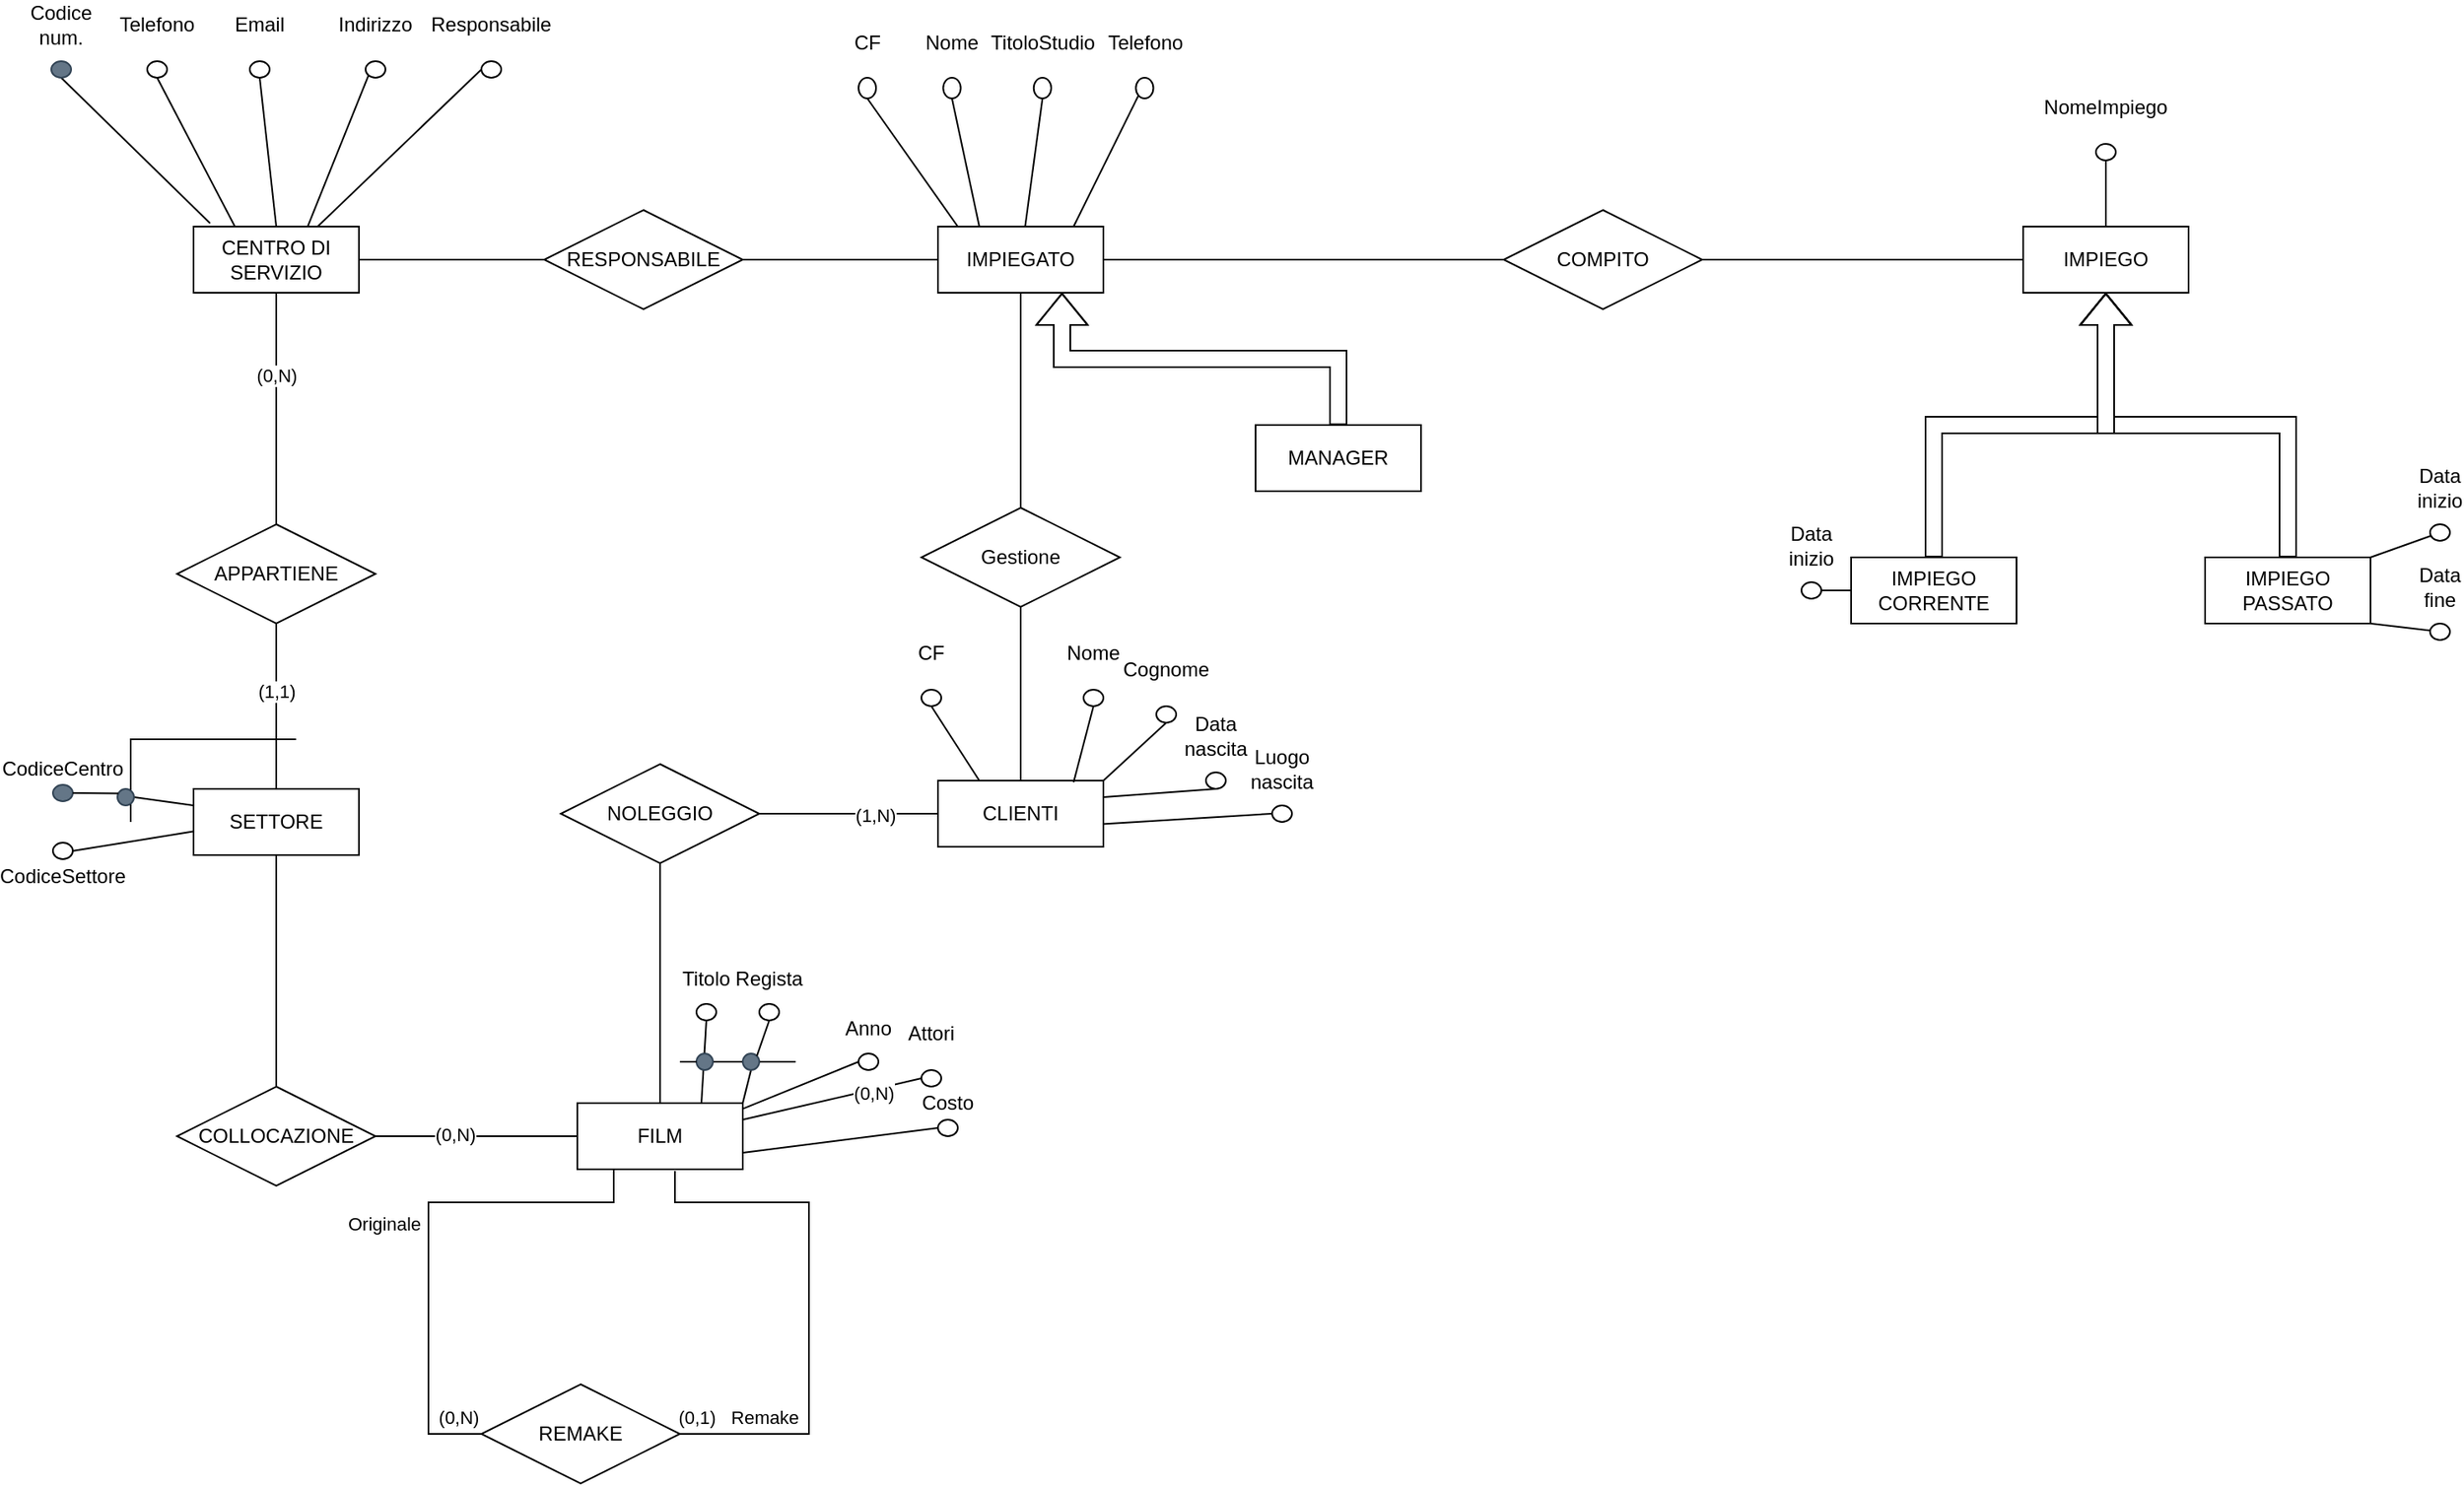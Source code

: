 <mxfile version="15.5.8" type="device"><diagram id="R2lEEEUBdFMjLlhIrx00" name="Page-1"><mxGraphModel dx="1929" dy="1254" grid="1" gridSize="10" guides="1" tooltips="1" connect="1" arrows="1" fold="1" page="1" pageScale="1.5" pageWidth="850" pageHeight="1100" math="0" shadow="0" extFonts="Permanent Marker^https://fonts.googleapis.com/css?family=Permanent+Marker"><root><mxCell id="0"/><mxCell id="1" parent="0"/><mxCell id="a5_FhK5woNszJtKHJAvu-34" style="edgeStyle=orthogonalEdgeStyle;rounded=0;orthogonalLoop=1;jettySize=auto;html=1;exitX=0.5;exitY=1;exitDx=0;exitDy=0;entryX=0.5;entryY=0;entryDx=0;entryDy=0;endArrow=none;endFill=0;sourcePerimeterSpacing=0;strokeWidth=1;" edge="1" parent="1" source="a5_FhK5woNszJtKHJAvu-3" target="a5_FhK5woNszJtKHJAvu-14"><mxGeometry relative="1" as="geometry"/></mxCell><mxCell id="a5_FhK5woNszJtKHJAvu-3" value="IMPIEGATO" style="whiteSpace=wrap;html=1;align=center;" vertex="1" parent="1"><mxGeometry x="1096" y="480" width="100" height="40" as="geometry"/></mxCell><mxCell id="a5_FhK5woNszJtKHJAvu-53" style="edgeStyle=orthogonalEdgeStyle;rounded=0;sketch=0;orthogonalLoop=1;jettySize=auto;html=1;shadow=0;endArrow=none;endFill=0;sourcePerimeterSpacing=0;strokeWidth=1;" edge="1" parent="1" source="a5_FhK5woNszJtKHJAvu-4" target="a5_FhK5woNszJtKHJAvu-52"><mxGeometry relative="1" as="geometry"/></mxCell><mxCell id="a5_FhK5woNszJtKHJAvu-191" value="(1,1)" style="edgeLabel;html=1;align=center;verticalAlign=middle;resizable=0;points=[];labelBackgroundColor=default;" vertex="1" connectable="0" parent="a5_FhK5woNszJtKHJAvu-53"><mxGeometry x="-0.767" relative="1" as="geometry"><mxPoint y="-48" as="offset"/></mxGeometry></mxCell><mxCell id="a5_FhK5woNszJtKHJAvu-71" style="edgeStyle=orthogonalEdgeStyle;rounded=0;sketch=0;orthogonalLoop=1;jettySize=auto;html=1;shadow=0;endArrow=none;endFill=0;sourcePerimeterSpacing=0;strokeWidth=1;" edge="1" parent="1" source="a5_FhK5woNszJtKHJAvu-4" target="a5_FhK5woNszJtKHJAvu-36"><mxGeometry relative="1" as="geometry"/></mxCell><mxCell id="a5_FhK5woNszJtKHJAvu-4" value="SETTORE" style="whiteSpace=wrap;html=1;align=center;" vertex="1" parent="1"><mxGeometry x="646" y="820" width="100" height="40" as="geometry"/></mxCell><mxCell id="a5_FhK5woNszJtKHJAvu-48" style="edgeStyle=orthogonalEdgeStyle;sketch=0;orthogonalLoop=1;jettySize=auto;html=1;shadow=0;endArrow=none;endFill=0;sourcePerimeterSpacing=0;strokeWidth=1;rounded=0;" edge="1" parent="1" source="a5_FhK5woNszJtKHJAvu-5" target="a5_FhK5woNszJtKHJAvu-47"><mxGeometry relative="1" as="geometry"/></mxCell><mxCell id="a5_FhK5woNszJtKHJAvu-196" value="(1,N)" style="edgeLabel;html=1;align=center;verticalAlign=middle;resizable=0;points=[];" vertex="1" connectable="0" parent="a5_FhK5woNszJtKHJAvu-48"><mxGeometry x="-0.296" y="1" relative="1" as="geometry"><mxPoint as="offset"/></mxGeometry></mxCell><mxCell id="a5_FhK5woNszJtKHJAvu-5" value="CLIENTI" style="whiteSpace=wrap;html=1;align=center;" vertex="1" parent="1"><mxGeometry x="1096" y="815" width="100" height="40" as="geometry"/></mxCell><mxCell id="a5_FhK5woNszJtKHJAvu-6" value="CENTRO DI SERVIZIO" style="whiteSpace=wrap;html=1;align=center;" vertex="1" parent="1"><mxGeometry x="646" y="480" width="100" height="40" as="geometry"/></mxCell><mxCell id="a5_FhK5woNszJtKHJAvu-181" style="edgeStyle=orthogonalEdgeStyle;rounded=0;sketch=0;orthogonalLoop=1;jettySize=auto;html=1;exitX=0.25;exitY=1;exitDx=0;exitDy=0;entryX=0;entryY=0.5;entryDx=0;entryDy=0;shadow=0;endArrow=none;endFill=0;sourcePerimeterSpacing=0;strokeWidth=1;" edge="1" parent="1" source="a5_FhK5woNszJtKHJAvu-7" target="a5_FhK5woNszJtKHJAvu-180"><mxGeometry relative="1" as="geometry"><Array as="points"><mxPoint x="900" y="1050"/><mxPoint x="900" y="1070"/><mxPoint x="788" y="1070"/><mxPoint x="788" y="1210"/></Array></mxGeometry></mxCell><mxCell id="a5_FhK5woNszJtKHJAvu-186" value="(0,N)" style="edgeLabel;html=1;align=center;verticalAlign=middle;resizable=0;points=[];" vertex="1" connectable="0" parent="a5_FhK5woNszJtKHJAvu-181"><mxGeometry x="0.805" y="-1" relative="1" as="geometry"><mxPoint x="16" y="-11" as="offset"/></mxGeometry></mxCell><mxCell id="a5_FhK5woNszJtKHJAvu-7" value="FILM" style="whiteSpace=wrap;html=1;align=center;" vertex="1" parent="1"><mxGeometry x="878" y="1010" width="100" height="40" as="geometry"/></mxCell><mxCell id="a5_FhK5woNszJtKHJAvu-9" value="RESPONSABILE" style="shape=rhombus;perimeter=rhombusPerimeter;whiteSpace=wrap;html=1;align=center;" vertex="1" parent="1"><mxGeometry x="858" y="470" width="120" height="60" as="geometry"/></mxCell><mxCell id="a5_FhK5woNszJtKHJAvu-66" style="edgeStyle=orthogonalEdgeStyle;rounded=0;sketch=0;orthogonalLoop=1;jettySize=auto;html=1;entryX=0.5;entryY=0;entryDx=0;entryDy=0;shadow=0;endArrow=none;endFill=0;sourcePerimeterSpacing=0;strokeWidth=1;" edge="1" parent="1" source="a5_FhK5woNszJtKHJAvu-14" target="a5_FhK5woNszJtKHJAvu-5"><mxGeometry relative="1" as="geometry"/></mxCell><mxCell id="a5_FhK5woNszJtKHJAvu-14" value="&lt;div&gt;Gestione&lt;/div&gt;" style="shape=rhombus;perimeter=rhombusPerimeter;whiteSpace=wrap;html=1;align=center;" vertex="1" parent="1"><mxGeometry x="1086" y="650" width="120" height="60" as="geometry"/></mxCell><mxCell id="a5_FhK5woNszJtKHJAvu-28" value="" style="endArrow=none;html=1;rounded=0;sourcePerimeterSpacing=0;strokeWidth=1;exitX=1;exitY=0.5;exitDx=0;exitDy=0;entryX=0;entryY=0.5;entryDx=0;entryDy=0;edgeStyle=orthogonalEdgeStyle;" edge="1" parent="1" source="a5_FhK5woNszJtKHJAvu-6" target="a5_FhK5woNszJtKHJAvu-9"><mxGeometry relative="1" as="geometry"><mxPoint x="756" y="560" as="sourcePoint"/><mxPoint x="916" y="560" as="targetPoint"/></mxGeometry></mxCell><mxCell id="a5_FhK5woNszJtKHJAvu-33" value="" style="endArrow=none;html=1;rounded=0;sourcePerimeterSpacing=0;strokeWidth=1;exitX=1;exitY=0.5;exitDx=0;exitDy=0;entryX=0;entryY=0.5;entryDx=0;entryDy=0;sketch=0;edgeStyle=orthogonalEdgeStyle;" edge="1" parent="1" source="a5_FhK5woNszJtKHJAvu-9" target="a5_FhK5woNszJtKHJAvu-3"><mxGeometry relative="1" as="geometry"><mxPoint x="906" y="550" as="sourcePoint"/><mxPoint x="1066" y="550" as="targetPoint"/></mxGeometry></mxCell><mxCell id="a5_FhK5woNszJtKHJAvu-69" style="edgeStyle=orthogonalEdgeStyle;rounded=0;sketch=0;orthogonalLoop=1;jettySize=auto;html=1;entryX=0;entryY=0.5;entryDx=0;entryDy=0;shadow=0;endArrow=none;endFill=0;sourcePerimeterSpacing=0;strokeWidth=1;" edge="1" parent="1" source="a5_FhK5woNszJtKHJAvu-36" target="a5_FhK5woNszJtKHJAvu-7"><mxGeometry relative="1" as="geometry"/></mxCell><mxCell id="a5_FhK5woNszJtKHJAvu-229" value="(0,N)" style="edgeLabel;html=1;align=center;verticalAlign=middle;resizable=0;points=[];fontColor=#000000;" vertex="1" connectable="0" parent="a5_FhK5woNszJtKHJAvu-69"><mxGeometry x="-0.2" y="1" relative="1" as="geometry"><mxPoint x="-1" as="offset"/></mxGeometry></mxCell><mxCell id="a5_FhK5woNszJtKHJAvu-36" value="COLLOCAZIONE" style="shape=rhombus;perimeter=rhombusPerimeter;whiteSpace=wrap;html=1;align=center;gradientColor=#ffffff;" vertex="1" parent="1"><mxGeometry x="636" y="1000" width="120" height="60" as="geometry"/></mxCell><mxCell id="a5_FhK5woNszJtKHJAvu-45" style="edgeStyle=orthogonalEdgeStyle;sketch=0;orthogonalLoop=1;jettySize=auto;html=1;entryX=0.5;entryY=0;entryDx=0;entryDy=0;shadow=0;endArrow=none;endFill=0;sourcePerimeterSpacing=0;strokeWidth=1;rounded=0;exitX=0.5;exitY=1;exitDx=0;exitDy=0;" edge="1" parent="1" source="a5_FhK5woNszJtKHJAvu-47" target="a5_FhK5woNszJtKHJAvu-7"><mxGeometry relative="1" as="geometry"><mxPoint x="1052" y="1080" as="sourcePoint"/></mxGeometry></mxCell><mxCell id="a5_FhK5woNszJtKHJAvu-47" value="NOLEGGIO" style="shape=rhombus;perimeter=rhombusPerimeter;whiteSpace=wrap;html=1;align=center;gradientColor=#ffffff;" vertex="1" parent="1"><mxGeometry x="868" y="805" width="120" height="60" as="geometry"/></mxCell><mxCell id="a5_FhK5woNszJtKHJAvu-54" style="edgeStyle=orthogonalEdgeStyle;rounded=0;sketch=0;orthogonalLoop=1;jettySize=auto;html=1;entryX=0.5;entryY=1;entryDx=0;entryDy=0;shadow=0;endArrow=none;endFill=0;sourcePerimeterSpacing=0;strokeWidth=1;" edge="1" parent="1" source="a5_FhK5woNszJtKHJAvu-52" target="a5_FhK5woNszJtKHJAvu-6"><mxGeometry relative="1" as="geometry"/></mxCell><mxCell id="a5_FhK5woNszJtKHJAvu-192" value="(0,N)" style="edgeLabel;html=1;align=center;verticalAlign=middle;resizable=0;points=[];" vertex="1" connectable="0" parent="a5_FhK5woNszJtKHJAvu-54"><mxGeometry x="-0.84" y="1" relative="1" as="geometry"><mxPoint x="1" y="-79" as="offset"/></mxGeometry></mxCell><mxCell id="a5_FhK5woNszJtKHJAvu-52" value="APPARTIENE" style="shape=rhombus;perimeter=rhombusPerimeter;whiteSpace=wrap;html=1;align=center;gradientColor=#ffffff;" vertex="1" parent="1"><mxGeometry x="636" y="660" width="120" height="60" as="geometry"/></mxCell><mxCell id="a5_FhK5woNszJtKHJAvu-56" value="IMPIEGO CORRENTE" style="whiteSpace=wrap;html=1;align=center;gradientColor=#ffffff;" vertex="1" parent="1"><mxGeometry x="1648" y="680" width="100" height="40" as="geometry"/></mxCell><mxCell id="a5_FhK5woNszJtKHJAvu-57" value="IMPIEGO PASSATO" style="whiteSpace=wrap;html=1;align=center;gradientColor=#ffffff;" vertex="1" parent="1"><mxGeometry x="1862" y="680" width="100" height="40" as="geometry"/></mxCell><mxCell id="a5_FhK5woNszJtKHJAvu-58" value="" style="shape=flexArrow;endArrow=classic;html=1;rounded=0;shadow=0;sketch=0;sourcePerimeterSpacing=0;strokeWidth=1;entryX=0.5;entryY=1;entryDx=0;entryDy=0;edgeStyle=orthogonalEdgeStyle;exitX=0.5;exitY=0;exitDx=0;exitDy=0;" edge="1" parent="1" source="a5_FhK5woNszJtKHJAvu-56" target="a5_FhK5woNszJtKHJAvu-62"><mxGeometry width="50" height="50" relative="1" as="geometry"><mxPoint x="1706" y="610" as="sourcePoint"/><mxPoint x="1776" y="520" as="targetPoint"/></mxGeometry></mxCell><mxCell id="a5_FhK5woNszJtKHJAvu-60" value="" style="shape=flexArrow;endArrow=classic;html=1;rounded=0;shadow=0;sketch=0;sourcePerimeterSpacing=0;strokeWidth=1;edgeStyle=orthogonalEdgeStyle;exitX=0.5;exitY=0;exitDx=0;exitDy=0;" edge="1" parent="1" source="a5_FhK5woNszJtKHJAvu-57" target="a5_FhK5woNszJtKHJAvu-62"><mxGeometry width="50" height="50" relative="1" as="geometry"><mxPoint x="1878" y="600" as="sourcePoint"/><mxPoint x="1798" y="470" as="targetPoint"/></mxGeometry></mxCell><mxCell id="a5_FhK5woNszJtKHJAvu-62" value="IMPIEGO" style="whiteSpace=wrap;html=1;align=center;gradientColor=#ffffff;" vertex="1" parent="1"><mxGeometry x="1752" y="480" width="100" height="40" as="geometry"/></mxCell><mxCell id="a5_FhK5woNszJtKHJAvu-64" style="edgeStyle=orthogonalEdgeStyle;rounded=0;sketch=0;orthogonalLoop=1;jettySize=auto;html=1;entryX=1;entryY=0.5;entryDx=0;entryDy=0;shadow=0;endArrow=none;endFill=0;sourcePerimeterSpacing=0;strokeWidth=1;exitX=0;exitY=0.5;exitDx=0;exitDy=0;" edge="1" parent="1" source="a5_FhK5woNszJtKHJAvu-63" target="a5_FhK5woNszJtKHJAvu-3"><mxGeometry relative="1" as="geometry"><mxPoint x="1518" y="450" as="sourcePoint"/></mxGeometry></mxCell><mxCell id="a5_FhK5woNszJtKHJAvu-65" style="edgeStyle=orthogonalEdgeStyle;rounded=0;sketch=0;orthogonalLoop=1;jettySize=auto;html=1;entryX=0;entryY=0.5;entryDx=0;entryDy=0;shadow=0;endArrow=none;endFill=0;sourcePerimeterSpacing=0;strokeWidth=1;" edge="1" parent="1" source="a5_FhK5woNszJtKHJAvu-63" target="a5_FhK5woNszJtKHJAvu-62"><mxGeometry relative="1" as="geometry"/></mxCell><mxCell id="a5_FhK5woNszJtKHJAvu-63" value="COMPITO" style="shape=rhombus;perimeter=rhombusPerimeter;whiteSpace=wrap;html=1;align=center;gradientColor=#ffffff;" vertex="1" parent="1"><mxGeometry x="1438" y="470" width="120" height="60" as="geometry"/></mxCell><mxCell id="a5_FhK5woNszJtKHJAvu-73" value="MANAGER" style="whiteSpace=wrap;html=1;align=center;gradientColor=#ffffff;" vertex="1" parent="1"><mxGeometry x="1288" y="600" width="100" height="40" as="geometry"/></mxCell><mxCell id="a5_FhK5woNszJtKHJAvu-74" value="" style="shape=flexArrow;endArrow=classic;html=1;rounded=0;shadow=0;sketch=0;sourcePerimeterSpacing=0;strokeWidth=1;exitX=0.5;exitY=0;exitDx=0;exitDy=0;entryX=0.75;entryY=1;entryDx=0;entryDy=0;edgeStyle=orthogonalEdgeStyle;" edge="1" parent="1" source="a5_FhK5woNszJtKHJAvu-73" target="a5_FhK5woNszJtKHJAvu-3"><mxGeometry width="50" height="50" relative="1" as="geometry"><mxPoint x="1328" y="670" as="sourcePoint"/><mxPoint x="1158" y="720" as="targetPoint"/></mxGeometry></mxCell><mxCell id="a5_FhK5woNszJtKHJAvu-92" style="edgeStyle=none;rounded=0;sketch=0;orthogonalLoop=1;jettySize=auto;html=1;exitX=0.5;exitY=1;exitDx=0;exitDy=0;entryX=0.1;entryY=-0.05;entryDx=0;entryDy=0;entryPerimeter=0;shadow=0;endArrow=none;endFill=0;sourcePerimeterSpacing=0;strokeWidth=1;" edge="1" parent="1" source="a5_FhK5woNszJtKHJAvu-75" target="a5_FhK5woNszJtKHJAvu-6"><mxGeometry relative="1" as="geometry"/></mxCell><mxCell id="a5_FhK5woNszJtKHJAvu-75" value="&lt;div&gt;Codice num.&lt;/div&gt;" style="ellipse;whiteSpace=wrap;html=1;align=center;spacingTop=0;spacingBottom=55;fillColor=#647687;fontColor=#000000;strokeColor=#314354;" vertex="1" parent="1"><mxGeometry x="560" y="380" width="12" height="10" as="geometry"/></mxCell><mxCell id="a5_FhK5woNszJtKHJAvu-91" style="rounded=0;sketch=0;orthogonalLoop=1;jettySize=auto;html=1;exitX=0.5;exitY=1;exitDx=0;exitDy=0;entryX=0.25;entryY=0;entryDx=0;entryDy=0;shadow=0;endArrow=none;endFill=0;sourcePerimeterSpacing=0;strokeWidth=1;" edge="1" parent="1" source="a5_FhK5woNszJtKHJAvu-80" target="a5_FhK5woNszJtKHJAvu-6"><mxGeometry relative="1" as="geometry"/></mxCell><mxCell id="a5_FhK5woNszJtKHJAvu-80" value="&lt;div&gt;Telefono&lt;/div&gt;" style="ellipse;whiteSpace=wrap;html=1;align=center;gradientColor=#ffffff;spacingTop=0;spacingBottom=55;" vertex="1" parent="1"><mxGeometry x="618" y="380" width="12" height="10" as="geometry"/></mxCell><mxCell id="a5_FhK5woNszJtKHJAvu-94" style="edgeStyle=none;rounded=0;sketch=0;orthogonalLoop=1;jettySize=auto;html=1;exitX=0;exitY=1;exitDx=0;exitDy=0;entryX=0.69;entryY=0;entryDx=0;entryDy=0;entryPerimeter=0;shadow=0;endArrow=none;endFill=0;sourcePerimeterSpacing=0;strokeWidth=1;" edge="1" parent="1" source="a5_FhK5woNszJtKHJAvu-81" target="a5_FhK5woNszJtKHJAvu-6"><mxGeometry relative="1" as="geometry"/></mxCell><mxCell id="a5_FhK5woNszJtKHJAvu-81" value="Indirizzo" style="ellipse;whiteSpace=wrap;html=1;align=center;gradientColor=#ffffff;spacingTop=0;spacingBottom=55;" vertex="1" parent="1"><mxGeometry x="750" y="380" width="12" height="10" as="geometry"/></mxCell><mxCell id="a5_FhK5woNszJtKHJAvu-95" style="edgeStyle=none;rounded=0;sketch=0;orthogonalLoop=1;jettySize=auto;html=1;exitX=0;exitY=0.5;exitDx=0;exitDy=0;entryX=0.75;entryY=0;entryDx=0;entryDy=0;shadow=0;endArrow=none;endFill=0;sourcePerimeterSpacing=0;strokeWidth=1;" edge="1" parent="1" source="a5_FhK5woNszJtKHJAvu-82" target="a5_FhK5woNszJtKHJAvu-6"><mxGeometry relative="1" as="geometry"/></mxCell><mxCell id="a5_FhK5woNszJtKHJAvu-82" value="Responsabile" style="ellipse;whiteSpace=wrap;html=1;align=center;gradientColor=#ffffff;spacingTop=0;spacingBottom=55;" vertex="1" parent="1"><mxGeometry x="820" y="380" width="12" height="10" as="geometry"/></mxCell><mxCell id="a5_FhK5woNszJtKHJAvu-93" style="edgeStyle=none;rounded=0;sketch=0;orthogonalLoop=1;jettySize=auto;html=1;exitX=0.5;exitY=1;exitDx=0;exitDy=0;entryX=0.5;entryY=0;entryDx=0;entryDy=0;shadow=0;endArrow=none;endFill=0;sourcePerimeterSpacing=0;strokeWidth=1;" edge="1" parent="1" source="a5_FhK5woNszJtKHJAvu-83" target="a5_FhK5woNszJtKHJAvu-6"><mxGeometry relative="1" as="geometry"/></mxCell><mxCell id="a5_FhK5woNszJtKHJAvu-83" value="&lt;div&gt;Email&lt;/div&gt;" style="ellipse;whiteSpace=wrap;html=1;align=center;gradientColor=#ffffff;spacingTop=0;spacingBottom=55;" vertex="1" parent="1"><mxGeometry x="680" y="380" width="12" height="10" as="geometry"/></mxCell><mxCell id="a5_FhK5woNszJtKHJAvu-126" value="" style="group" vertex="1" connectable="0" parent="1"><mxGeometry x="1048" y="390" width="240" height="190" as="geometry"/></mxCell><mxCell id="a5_FhK5woNszJtKHJAvu-117" value="CF" style="ellipse;whiteSpace=wrap;html=1;align=center;gradientColor=#ffffff;spacingTop=0;spacingBottom=55;" vertex="1" parent="a5_FhK5woNszJtKHJAvu-126"><mxGeometry width="10.588" height="12.5" as="geometry"/></mxCell><mxCell id="a5_FhK5woNszJtKHJAvu-119" value="Nome" style="ellipse;whiteSpace=wrap;html=1;align=center;gradientColor=#ffffff;spacingTop=0;spacingBottom=55;" vertex="1" parent="a5_FhK5woNszJtKHJAvu-126"><mxGeometry x="51.176" width="10.588" height="12.5" as="geometry"/></mxCell><mxCell id="a5_FhK5woNszJtKHJAvu-121" value="Telefono" style="ellipse;whiteSpace=wrap;html=1;align=center;gradientColor=#ffffff;spacingTop=0;spacingBottom=55;" vertex="1" parent="a5_FhK5woNszJtKHJAvu-126"><mxGeometry x="167.647" width="10.588" height="12.5" as="geometry"/></mxCell><mxCell id="a5_FhK5woNszJtKHJAvu-125" value="TitoloStudio" style="ellipse;whiteSpace=wrap;html=1;align=center;gradientColor=#ffffff;spacingTop=0;spacingBottom=55;" vertex="1" parent="a5_FhK5woNszJtKHJAvu-126"><mxGeometry x="105.882" width="10.588" height="12.5" as="geometry"/></mxCell><mxCell id="a5_FhK5woNszJtKHJAvu-116" style="edgeStyle=none;rounded=0;sketch=0;orthogonalLoop=1;jettySize=auto;html=1;exitX=0.5;exitY=1;exitDx=0;exitDy=0;shadow=0;endArrow=none;endFill=0;sourcePerimeterSpacing=0;strokeWidth=1;" edge="1" source="a5_FhK5woNszJtKHJAvu-117" parent="1"><mxGeometry relative="1" as="geometry"><mxPoint x="1108" y="480" as="targetPoint"/></mxGeometry></mxCell><mxCell id="a5_FhK5woNszJtKHJAvu-118" style="rounded=0;sketch=0;orthogonalLoop=1;jettySize=auto;html=1;exitX=0.5;exitY=1;exitDx=0;exitDy=0;shadow=0;endArrow=none;endFill=0;sourcePerimeterSpacing=0;strokeWidth=1;entryX=0.25;entryY=0;entryDx=0;entryDy=0;" edge="1" source="a5_FhK5woNszJtKHJAvu-119" parent="1" target="a5_FhK5woNszJtKHJAvu-3"><mxGeometry relative="1" as="geometry"><mxPoint x="1126" y="490" as="targetPoint"/></mxGeometry></mxCell><mxCell id="a5_FhK5woNszJtKHJAvu-124" style="edgeStyle=none;rounded=0;sketch=0;orthogonalLoop=1;jettySize=auto;html=1;exitX=0.5;exitY=1;exitDx=0;exitDy=0;shadow=0;endArrow=none;endFill=0;sourcePerimeterSpacing=0;strokeWidth=1;" edge="1" source="a5_FhK5woNszJtKHJAvu-125" parent="1" target="a5_FhK5woNszJtKHJAvu-3"><mxGeometry relative="1" as="geometry"><mxPoint x="1148" y="477.5" as="targetPoint"/></mxGeometry></mxCell><mxCell id="a5_FhK5woNszJtKHJAvu-120" style="edgeStyle=none;rounded=0;sketch=0;orthogonalLoop=1;jettySize=auto;html=1;exitX=0;exitY=1;exitDx=0;exitDy=0;shadow=0;endArrow=none;endFill=0;sourcePerimeterSpacing=0;strokeWidth=1;" edge="1" source="a5_FhK5woNszJtKHJAvu-121" parent="1"><mxGeometry relative="1" as="geometry"><mxPoint x="1178" y="480" as="targetPoint"/></mxGeometry></mxCell><mxCell id="a5_FhK5woNszJtKHJAvu-144" style="edgeStyle=none;rounded=0;sketch=0;orthogonalLoop=1;jettySize=auto;html=1;exitX=0.5;exitY=1;exitDx=0;exitDy=0;entryX=0.82;entryY=0.025;entryDx=0;entryDy=0;shadow=0;endArrow=none;endFill=0;sourcePerimeterSpacing=0;strokeWidth=1;entryPerimeter=0;" edge="1" source="a5_FhK5woNszJtKHJAvu-145" parent="1" target="a5_FhK5woNszJtKHJAvu-5"><mxGeometry relative="1" as="geometry"><mxPoint x="1444" y="978" as="targetPoint"/></mxGeometry></mxCell><mxCell id="a5_FhK5woNszJtKHJAvu-145" value="Nome" style="ellipse;whiteSpace=wrap;html=1;align=center;gradientColor=#ffffff;spacingTop=0;spacingBottom=55;" vertex="1" parent="1"><mxGeometry x="1184" y="760" width="12" height="10" as="geometry"/></mxCell><mxCell id="a5_FhK5woNszJtKHJAvu-146" style="rounded=0;sketch=0;orthogonalLoop=1;jettySize=auto;html=1;exitX=0.5;exitY=1;exitDx=0;exitDy=0;entryX=1;entryY=0;entryDx=0;entryDy=0;shadow=0;endArrow=none;endFill=0;sourcePerimeterSpacing=0;strokeWidth=1;" edge="1" source="a5_FhK5woNszJtKHJAvu-147" parent="1" target="a5_FhK5woNszJtKHJAvu-5"><mxGeometry relative="1" as="geometry"><mxPoint x="1459" y="980" as="targetPoint"/></mxGeometry></mxCell><mxCell id="a5_FhK5woNszJtKHJAvu-147" value="Cognome" style="ellipse;whiteSpace=wrap;html=1;align=center;gradientColor=#ffffff;spacingTop=0;spacingBottom=55;" vertex="1" parent="1"><mxGeometry x="1228" y="770" width="12" height="10" as="geometry"/></mxCell><mxCell id="a5_FhK5woNszJtKHJAvu-148" style="edgeStyle=none;rounded=0;sketch=0;orthogonalLoop=1;jettySize=auto;html=1;exitX=0;exitY=0.5;exitDx=0;exitDy=0;entryX=0.996;entryY=0.657;entryDx=0;entryDy=0;shadow=0;endArrow=none;endFill=0;sourcePerimeterSpacing=0;strokeWidth=1;entryPerimeter=0;" edge="1" source="a5_FhK5woNszJtKHJAvu-149" parent="1" target="a5_FhK5woNszJtKHJAvu-5"><mxGeometry relative="1" as="geometry"><mxPoint x="1503" y="980" as="targetPoint"/></mxGeometry></mxCell><mxCell id="a5_FhK5woNszJtKHJAvu-149" value="Luogo nascita" style="ellipse;whiteSpace=wrap;html=1;align=center;gradientColor=#ffffff;spacingTop=0;spacingBottom=55;" vertex="1" parent="1"><mxGeometry x="1298" y="830" width="12" height="10" as="geometry"/></mxCell><mxCell id="a5_FhK5woNszJtKHJAvu-150" style="edgeStyle=none;rounded=0;sketch=0;orthogonalLoop=1;jettySize=auto;html=1;exitX=0.5;exitY=1;exitDx=0;exitDy=0;shadow=0;endArrow=none;endFill=0;sourcePerimeterSpacing=0;strokeWidth=1;entryX=0.25;entryY=0;entryDx=0;entryDy=0;" edge="1" source="a5_FhK5woNszJtKHJAvu-151" parent="1" target="a5_FhK5woNszJtKHJAvu-5"><mxGeometry relative="1" as="geometry"><mxPoint x="1388" y="970" as="targetPoint"/></mxGeometry></mxCell><mxCell id="a5_FhK5woNszJtKHJAvu-151" value="CF" style="ellipse;whiteSpace=wrap;html=1;align=center;gradientColor=#ffffff;spacingTop=0;spacingBottom=55;" vertex="1" parent="1"><mxGeometry x="1086" y="760" width="12" height="10" as="geometry"/></mxCell><mxCell id="a5_FhK5woNszJtKHJAvu-152" style="edgeStyle=none;rounded=0;sketch=0;orthogonalLoop=1;jettySize=auto;html=1;exitX=0.5;exitY=1;exitDx=0;exitDy=0;shadow=0;endArrow=none;endFill=0;sourcePerimeterSpacing=0;strokeWidth=1;entryX=1;entryY=0.25;entryDx=0;entryDy=0;" edge="1" source="a5_FhK5woNszJtKHJAvu-153" parent="1" target="a5_FhK5woNszJtKHJAvu-5"><mxGeometry relative="1" as="geometry"><mxPoint x="1198" y="850" as="targetPoint"/></mxGeometry></mxCell><mxCell id="a5_FhK5woNszJtKHJAvu-153" value="Data nascita" style="ellipse;whiteSpace=wrap;html=1;align=center;gradientColor=#ffffff;spacingTop=0;spacingBottom=55;" vertex="1" parent="1"><mxGeometry x="1258" y="810" width="12" height="10" as="geometry"/></mxCell><mxCell id="a5_FhK5woNszJtKHJAvu-163" style="edgeStyle=none;rounded=0;sketch=0;orthogonalLoop=1;jettySize=auto;html=1;entryX=0;entryY=0.5;entryDx=0;entryDy=0;shadow=0;endArrow=none;endFill=0;sourcePerimeterSpacing=0;strokeWidth=1;exitX=1;exitY=0.5;exitDx=0;exitDy=0;" edge="1" parent="1" source="a5_FhK5woNszJtKHJAvu-158" target="a5_FhK5woNszJtKHJAvu-56"><mxGeometry relative="1" as="geometry"><mxPoint x="1578" y="700" as="sourcePoint"/></mxGeometry></mxCell><mxCell id="a5_FhK5woNszJtKHJAvu-158" value="Data inizio" style="ellipse;whiteSpace=wrap;html=1;align=center;gradientColor=#ffffff;spacingTop=0;spacingBottom=55;" vertex="1" parent="1"><mxGeometry x="1618" y="695" width="12" height="10" as="geometry"/></mxCell><mxCell id="a5_FhK5woNszJtKHJAvu-173" style="edgeStyle=none;rounded=0;sketch=0;orthogonalLoop=1;jettySize=auto;html=1;entryX=1;entryY=1;entryDx=0;entryDy=0;shadow=0;endArrow=none;endFill=0;sourcePerimeterSpacing=0;strokeWidth=1;" edge="1" parent="1" source="a5_FhK5woNszJtKHJAvu-159" target="a5_FhK5woNszJtKHJAvu-57"><mxGeometry relative="1" as="geometry"/></mxCell><mxCell id="a5_FhK5woNszJtKHJAvu-159" value="&lt;div&gt;Data fine&lt;/div&gt;" style="ellipse;whiteSpace=wrap;html=1;align=center;gradientColor=#ffffff;spacingTop=0;spacingBottom=55;" vertex="1" parent="1"><mxGeometry x="1998" y="720" width="12" height="10" as="geometry"/></mxCell><mxCell id="a5_FhK5woNszJtKHJAvu-172" style="edgeStyle=none;rounded=0;sketch=0;orthogonalLoop=1;jettySize=auto;html=1;entryX=1;entryY=0;entryDx=0;entryDy=0;shadow=0;endArrow=none;endFill=0;sourcePerimeterSpacing=0;strokeWidth=1;" edge="1" parent="1" source="a5_FhK5woNszJtKHJAvu-160" target="a5_FhK5woNszJtKHJAvu-57"><mxGeometry relative="1" as="geometry"/></mxCell><mxCell id="a5_FhK5woNszJtKHJAvu-160" value="Data inizio" style="ellipse;whiteSpace=wrap;html=1;align=center;gradientColor=#ffffff;spacingTop=0;spacingBottom=55;" vertex="1" parent="1"><mxGeometry x="1998" y="660" width="12" height="10" as="geometry"/></mxCell><mxCell id="a5_FhK5woNszJtKHJAvu-174" style="edgeStyle=none;rounded=0;sketch=0;orthogonalLoop=1;jettySize=auto;html=1;entryX=0.5;entryY=0;entryDx=0;entryDy=0;shadow=0;endArrow=none;endFill=0;sourcePerimeterSpacing=0;strokeWidth=1;exitX=0.5;exitY=1;exitDx=0;exitDy=0;" edge="1" source="a5_FhK5woNszJtKHJAvu-175" parent="1" target="a5_FhK5woNszJtKHJAvu-62"><mxGeometry relative="1" as="geometry"><mxPoint x="1808" y="425" as="sourcePoint"/><mxPoint x="1878" y="425" as="targetPoint"/></mxGeometry></mxCell><mxCell id="a5_FhK5woNszJtKHJAvu-175" value="NomeImpiego" style="ellipse;whiteSpace=wrap;html=1;align=center;gradientColor=#ffffff;spacingTop=0;spacingBottom=55;" vertex="1" parent="1"><mxGeometry x="1796" y="430" width="12" height="10" as="geometry"/></mxCell><mxCell id="a5_FhK5woNszJtKHJAvu-180" value="REMAKE" style="shape=rhombus;perimeter=rhombusPerimeter;whiteSpace=wrap;html=1;align=center;gradientColor=#ffffff;" vertex="1" parent="1"><mxGeometry x="820" y="1180" width="120" height="60" as="geometry"/></mxCell><mxCell id="a5_FhK5woNszJtKHJAvu-182" style="edgeStyle=orthogonalEdgeStyle;rounded=0;sketch=0;orthogonalLoop=1;jettySize=auto;html=1;exitX=0.59;exitY=1.025;exitDx=0;exitDy=0;entryX=1;entryY=0.5;entryDx=0;entryDy=0;shadow=0;endArrow=none;endFill=0;sourcePerimeterSpacing=0;strokeWidth=1;exitPerimeter=0;" edge="1" parent="1" source="a5_FhK5woNszJtKHJAvu-7" target="a5_FhK5woNszJtKHJAvu-180"><mxGeometry relative="1" as="geometry"><mxPoint x="1038" y="1070" as="sourcePoint"/><mxPoint x="1028" y="1180" as="targetPoint"/><Array as="points"><mxPoint x="937" y="1070"/><mxPoint x="1018" y="1070"/><mxPoint x="1018" y="1210"/></Array></mxGeometry></mxCell><mxCell id="a5_FhK5woNszJtKHJAvu-183" value="&lt;div&gt;Originale&lt;/div&gt;&lt;div&gt;&lt;br&gt;&lt;/div&gt;" style="edgeLabel;html=1;align=center;verticalAlign=middle;resizable=0;points=[];labelBackgroundColor=none;" vertex="1" connectable="0" parent="a5_FhK5woNszJtKHJAvu-182"><mxGeometry x="-0.767" y="-2" relative="1" as="geometry"><mxPoint x="-194" y="18" as="offset"/></mxGeometry></mxCell><mxCell id="a5_FhK5woNszJtKHJAvu-184" value="Remake" style="edgeLabel;html=1;align=center;verticalAlign=middle;resizable=0;points=[];labelBackgroundColor=none;" vertex="1" connectable="0" parent="a5_FhK5woNszJtKHJAvu-182"><mxGeometry x="0.846" y="2" relative="1" as="geometry"><mxPoint x="26" y="-12" as="offset"/></mxGeometry></mxCell><mxCell id="a5_FhK5woNszJtKHJAvu-185" value="(0,1)" style="edgeLabel;html=1;align=center;verticalAlign=middle;resizable=0;points=[];" vertex="1" connectable="0" parent="a5_FhK5woNszJtKHJAvu-182"><mxGeometry x="0.849" y="1" relative="1" as="geometry"><mxPoint x="-14" y="-11" as="offset"/></mxGeometry></mxCell><mxCell id="a5_FhK5woNszJtKHJAvu-187" style="edgeStyle=none;rounded=0;sketch=0;orthogonalLoop=1;jettySize=auto;html=1;shadow=0;endArrow=none;endFill=0;strokeWidth=1;exitX=1;exitY=0.5;exitDx=0;exitDy=0;entryX=0;entryY=0.25;entryDx=0;entryDy=0;startArrow=none;" edge="1" source="a5_FhK5woNszJtKHJAvu-225" parent="1" target="a5_FhK5woNszJtKHJAvu-4"><mxGeometry relative="1" as="geometry"><mxPoint x="520" y="832.5" as="sourcePoint"/><mxPoint x="618" y="827.5" as="targetPoint"/></mxGeometry></mxCell><mxCell id="a5_FhK5woNszJtKHJAvu-188" value="CodiceCentro" style="ellipse;whiteSpace=wrap;html=1;align=center;spacingTop=0;spacingBottom=30;labelBackgroundColor=none;labelBorderColor=none;fillColor=#647687;fontColor=#000000;strokeColor=#314354;" vertex="1" parent="1"><mxGeometry x="561" y="817.5" width="12" height="10" as="geometry"/></mxCell><mxCell id="a5_FhK5woNszJtKHJAvu-189" style="edgeStyle=none;rounded=0;sketch=0;orthogonalLoop=1;jettySize=auto;html=1;entryX=-0.004;entryY=0.645;entryDx=0;entryDy=0;shadow=0;endArrow=none;endFill=0;sourcePerimeterSpacing=0;strokeWidth=1;exitX=1;exitY=0.5;exitDx=0;exitDy=0;entryPerimeter=0;" edge="1" source="a5_FhK5woNszJtKHJAvu-190" parent="1" target="a5_FhK5woNszJtKHJAvu-4"><mxGeometry relative="1" as="geometry"><mxPoint x="530" y="872.5" as="sourcePoint"/><mxPoint x="618" y="847.5" as="targetPoint"/></mxGeometry></mxCell><mxCell id="a5_FhK5woNszJtKHJAvu-190" value="CodiceSettore" style="ellipse;whiteSpace=wrap;html=1;align=center;gradientColor=#ffffff;spacingTop=30;spacingBottom=0;" vertex="1" parent="1"><mxGeometry x="561" y="852.5" width="12" height="10" as="geometry"/></mxCell><mxCell id="a5_FhK5woNszJtKHJAvu-197" value="" style="endArrow=none;html=1;rounded=0;shadow=0;sketch=0;sourcePerimeterSpacing=0;strokeWidth=1;edgeStyle=orthogonalEdgeStyle;" edge="1" parent="1"><mxGeometry width="50" height="50" relative="1" as="geometry"><mxPoint x="608" y="840" as="sourcePoint"/><mxPoint x="708" y="790" as="targetPoint"/><Array as="points"><mxPoint x="608" y="790"/></Array></mxGeometry></mxCell><mxCell id="a5_FhK5woNszJtKHJAvu-198" style="edgeStyle=none;rounded=0;sketch=0;orthogonalLoop=1;jettySize=auto;html=1;entryX=0.75;entryY=0;entryDx=0;entryDy=0;shadow=0;endArrow=none;endFill=0;sourcePerimeterSpacing=0;strokeWidth=1;exitX=0.5;exitY=1;exitDx=0;exitDy=0;" edge="1" source="a5_FhK5woNszJtKHJAvu-199" parent="1" target="a5_FhK5woNszJtKHJAvu-7"><mxGeometry relative="1" as="geometry"><mxPoint x="950" y="965" as="sourcePoint"/><mxPoint x="1000" y="1016" as="targetPoint"/></mxGeometry></mxCell><mxCell id="a5_FhK5woNszJtKHJAvu-199" value="Titolo" style="ellipse;whiteSpace=wrap;html=1;align=center;gradientColor=#ffffff;spacingTop=0;spacingBottom=40;" vertex="1" parent="1"><mxGeometry x="950" y="950" width="12" height="10" as="geometry"/></mxCell><mxCell id="a5_FhK5woNszJtKHJAvu-200" style="rounded=0;sketch=0;orthogonalLoop=1;jettySize=auto;html=1;entryX=1;entryY=0;entryDx=0;entryDy=0;shadow=0;endArrow=none;endFill=0;strokeWidth=1;exitX=0.5;exitY=1;exitDx=0;exitDy=0;startArrow=none;" edge="1" source="a5_FhK5woNszJtKHJAvu-214" parent="1" target="a5_FhK5woNszJtKHJAvu-7"><mxGeometry relative="1" as="geometry"><mxPoint x="978" y="955" as="sourcePoint"/><mxPoint x="1018" y="1015" as="targetPoint"/></mxGeometry></mxCell><mxCell id="a5_FhK5woNszJtKHJAvu-201" value="&lt;div&gt;Regista&lt;/div&gt;" style="ellipse;whiteSpace=wrap;html=1;align=center;gradientColor=#ffffff;spacingTop=0;spacingBottom=40;" vertex="1" parent="1"><mxGeometry x="988" y="950" width="12" height="10" as="geometry"/></mxCell><mxCell id="a5_FhK5woNszJtKHJAvu-202" style="edgeStyle=none;rounded=0;sketch=0;orthogonalLoop=1;jettySize=auto;html=1;exitX=0;exitY=0.5;exitDx=0;exitDy=0;entryX=1;entryY=0.25;entryDx=0;entryDy=0;shadow=0;endArrow=none;endFill=0;sourcePerimeterSpacing=0;strokeWidth=1;" edge="1" source="a5_FhK5woNszJtKHJAvu-203" parent="1" target="a5_FhK5woNszJtKHJAvu-7"><mxGeometry relative="1" as="geometry"><mxPoint x="1017.6" y="1041.28" as="targetPoint"/></mxGeometry></mxCell><mxCell id="a5_FhK5woNszJtKHJAvu-217" value="(0,N)" style="edgeLabel;html=1;align=center;verticalAlign=middle;resizable=0;points=[];fontColor=#000000;" vertex="1" connectable="0" parent="a5_FhK5woNszJtKHJAvu-202"><mxGeometry x="-0.463" y="2" relative="1" as="geometry"><mxPoint as="offset"/></mxGeometry></mxCell><mxCell id="a5_FhK5woNszJtKHJAvu-203" value="Attori" style="ellipse;whiteSpace=wrap;html=1;align=center;gradientColor=#ffffff;spacingTop=0;spacingBottom=55;" vertex="1" parent="1"><mxGeometry x="1086" y="990" width="12" height="10" as="geometry"/></mxCell><mxCell id="a5_FhK5woNszJtKHJAvu-204" style="edgeStyle=none;rounded=0;sketch=0;orthogonalLoop=1;jettySize=auto;html=1;exitX=0;exitY=0.5;exitDx=0;exitDy=0;shadow=0;endArrow=none;endFill=0;sourcePerimeterSpacing=0;strokeWidth=1;entryX=0.997;entryY=0.089;entryDx=0;entryDy=0;entryPerimeter=0;" edge="1" source="a5_FhK5woNszJtKHJAvu-205" parent="1" target="a5_FhK5woNszJtKHJAvu-7"><mxGeometry relative="1" as="geometry"><mxPoint x="1018" y="1025" as="targetPoint"/></mxGeometry></mxCell><mxCell id="a5_FhK5woNszJtKHJAvu-205" value="&lt;div&gt;Anno&lt;/div&gt;" style="ellipse;whiteSpace=wrap;html=1;align=center;gradientColor=#ffffff;spacingTop=0;spacingBottom=40;" vertex="1" parent="1"><mxGeometry x="1048" y="980" width="12" height="10" as="geometry"/></mxCell><mxCell id="a5_FhK5woNszJtKHJAvu-211" value="" style="endArrow=none;html=1;rounded=0;shadow=0;sketch=0;fontColor=#000000;strokeWidth=1;startArrow=none;" edge="1" parent="1" source="a5_FhK5woNszJtKHJAvu-212"><mxGeometry width="50" height="50" relative="1" as="geometry"><mxPoint x="900" y="980" as="sourcePoint"/><mxPoint x="1010" y="985" as="targetPoint"/></mxGeometry></mxCell><mxCell id="a5_FhK5woNszJtKHJAvu-212" value="" style="ellipse;whiteSpace=wrap;html=1;aspect=fixed;labelBackgroundColor=none;labelBorderColor=none;fontColor=#ffffff;fillColor=#647687;strokeColor=#314354;" vertex="1" parent="1"><mxGeometry x="950" y="980" width="10" height="10" as="geometry"/></mxCell><mxCell id="a5_FhK5woNszJtKHJAvu-213" value="" style="endArrow=none;html=1;rounded=0;shadow=0;sketch=0;fontColor=#000000;sourcePerimeterSpacing=0;strokeWidth=1;" edge="1" parent="1" target="a5_FhK5woNszJtKHJAvu-212"><mxGeometry width="50" height="50" relative="1" as="geometry"><mxPoint x="940" y="985" as="sourcePoint"/><mxPoint x="1000" y="990" as="targetPoint"/></mxGeometry></mxCell><mxCell id="a5_FhK5woNszJtKHJAvu-214" value="" style="ellipse;whiteSpace=wrap;html=1;aspect=fixed;labelBackgroundColor=none;labelBorderColor=none;fontColor=#ffffff;fillColor=#647687;strokeColor=#314354;" vertex="1" parent="1"><mxGeometry x="978" y="980" width="10" height="10" as="geometry"/></mxCell><mxCell id="a5_FhK5woNszJtKHJAvu-215" value="" style="rounded=0;sketch=0;orthogonalLoop=1;jettySize=auto;html=1;entryX=1;entryY=0;entryDx=0;entryDy=0;shadow=0;endArrow=none;endFill=0;sourcePerimeterSpacing=0;strokeWidth=1;exitX=0.5;exitY=1;exitDx=0;exitDy=0;" edge="1" parent="1" source="a5_FhK5woNszJtKHJAvu-201" target="a5_FhK5woNszJtKHJAvu-214"><mxGeometry relative="1" as="geometry"><mxPoint x="994" y="960" as="sourcePoint"/><mxPoint x="978" y="1010" as="targetPoint"/></mxGeometry></mxCell><mxCell id="a5_FhK5woNszJtKHJAvu-221" style="rounded=0;sketch=0;orthogonalLoop=1;jettySize=auto;html=1;exitX=0;exitY=0.5;exitDx=0;exitDy=0;entryX=1;entryY=0.75;entryDx=0;entryDy=0;shadow=0;fontColor=#000000;endArrow=none;endFill=0;sourcePerimeterSpacing=0;strokeWidth=1;" edge="1" parent="1" source="a5_FhK5woNszJtKHJAvu-219" target="a5_FhK5woNszJtKHJAvu-7"><mxGeometry relative="1" as="geometry"/></mxCell><mxCell id="a5_FhK5woNszJtKHJAvu-219" value="Costo" style="ellipse;whiteSpace=wrap;html=1;align=center;gradientColor=#ffffff;spacingTop=0;spacingBottom=30;" vertex="1" parent="1"><mxGeometry x="1096" y="1020" width="12" height="10" as="geometry"/></mxCell><mxCell id="a5_FhK5woNszJtKHJAvu-225" value="" style="ellipse;whiteSpace=wrap;html=1;aspect=fixed;labelBackgroundColor=none;labelBorderColor=none;fontColor=#ffffff;fillColor=#647687;strokeColor=#314354;" vertex="1" parent="1"><mxGeometry x="600" y="820" width="10" height="10" as="geometry"/></mxCell><mxCell id="a5_FhK5woNszJtKHJAvu-228" value="" style="edgeStyle=none;rounded=0;sketch=0;orthogonalLoop=1;jettySize=auto;html=1;shadow=0;endArrow=none;endFill=0;sourcePerimeterSpacing=0;strokeWidth=1;exitX=1;exitY=0.5;exitDx=0;exitDy=0;entryX=0;entryY=0.25;entryDx=0;entryDy=0;" edge="1" parent="1" source="a5_FhK5woNszJtKHJAvu-188" target="a5_FhK5woNszJtKHJAvu-225"><mxGeometry relative="1" as="geometry"><mxPoint x="573" y="822.5" as="sourcePoint"/><mxPoint x="646" y="830" as="targetPoint"/></mxGeometry></mxCell></root></mxGraphModel></diagram></mxfile>